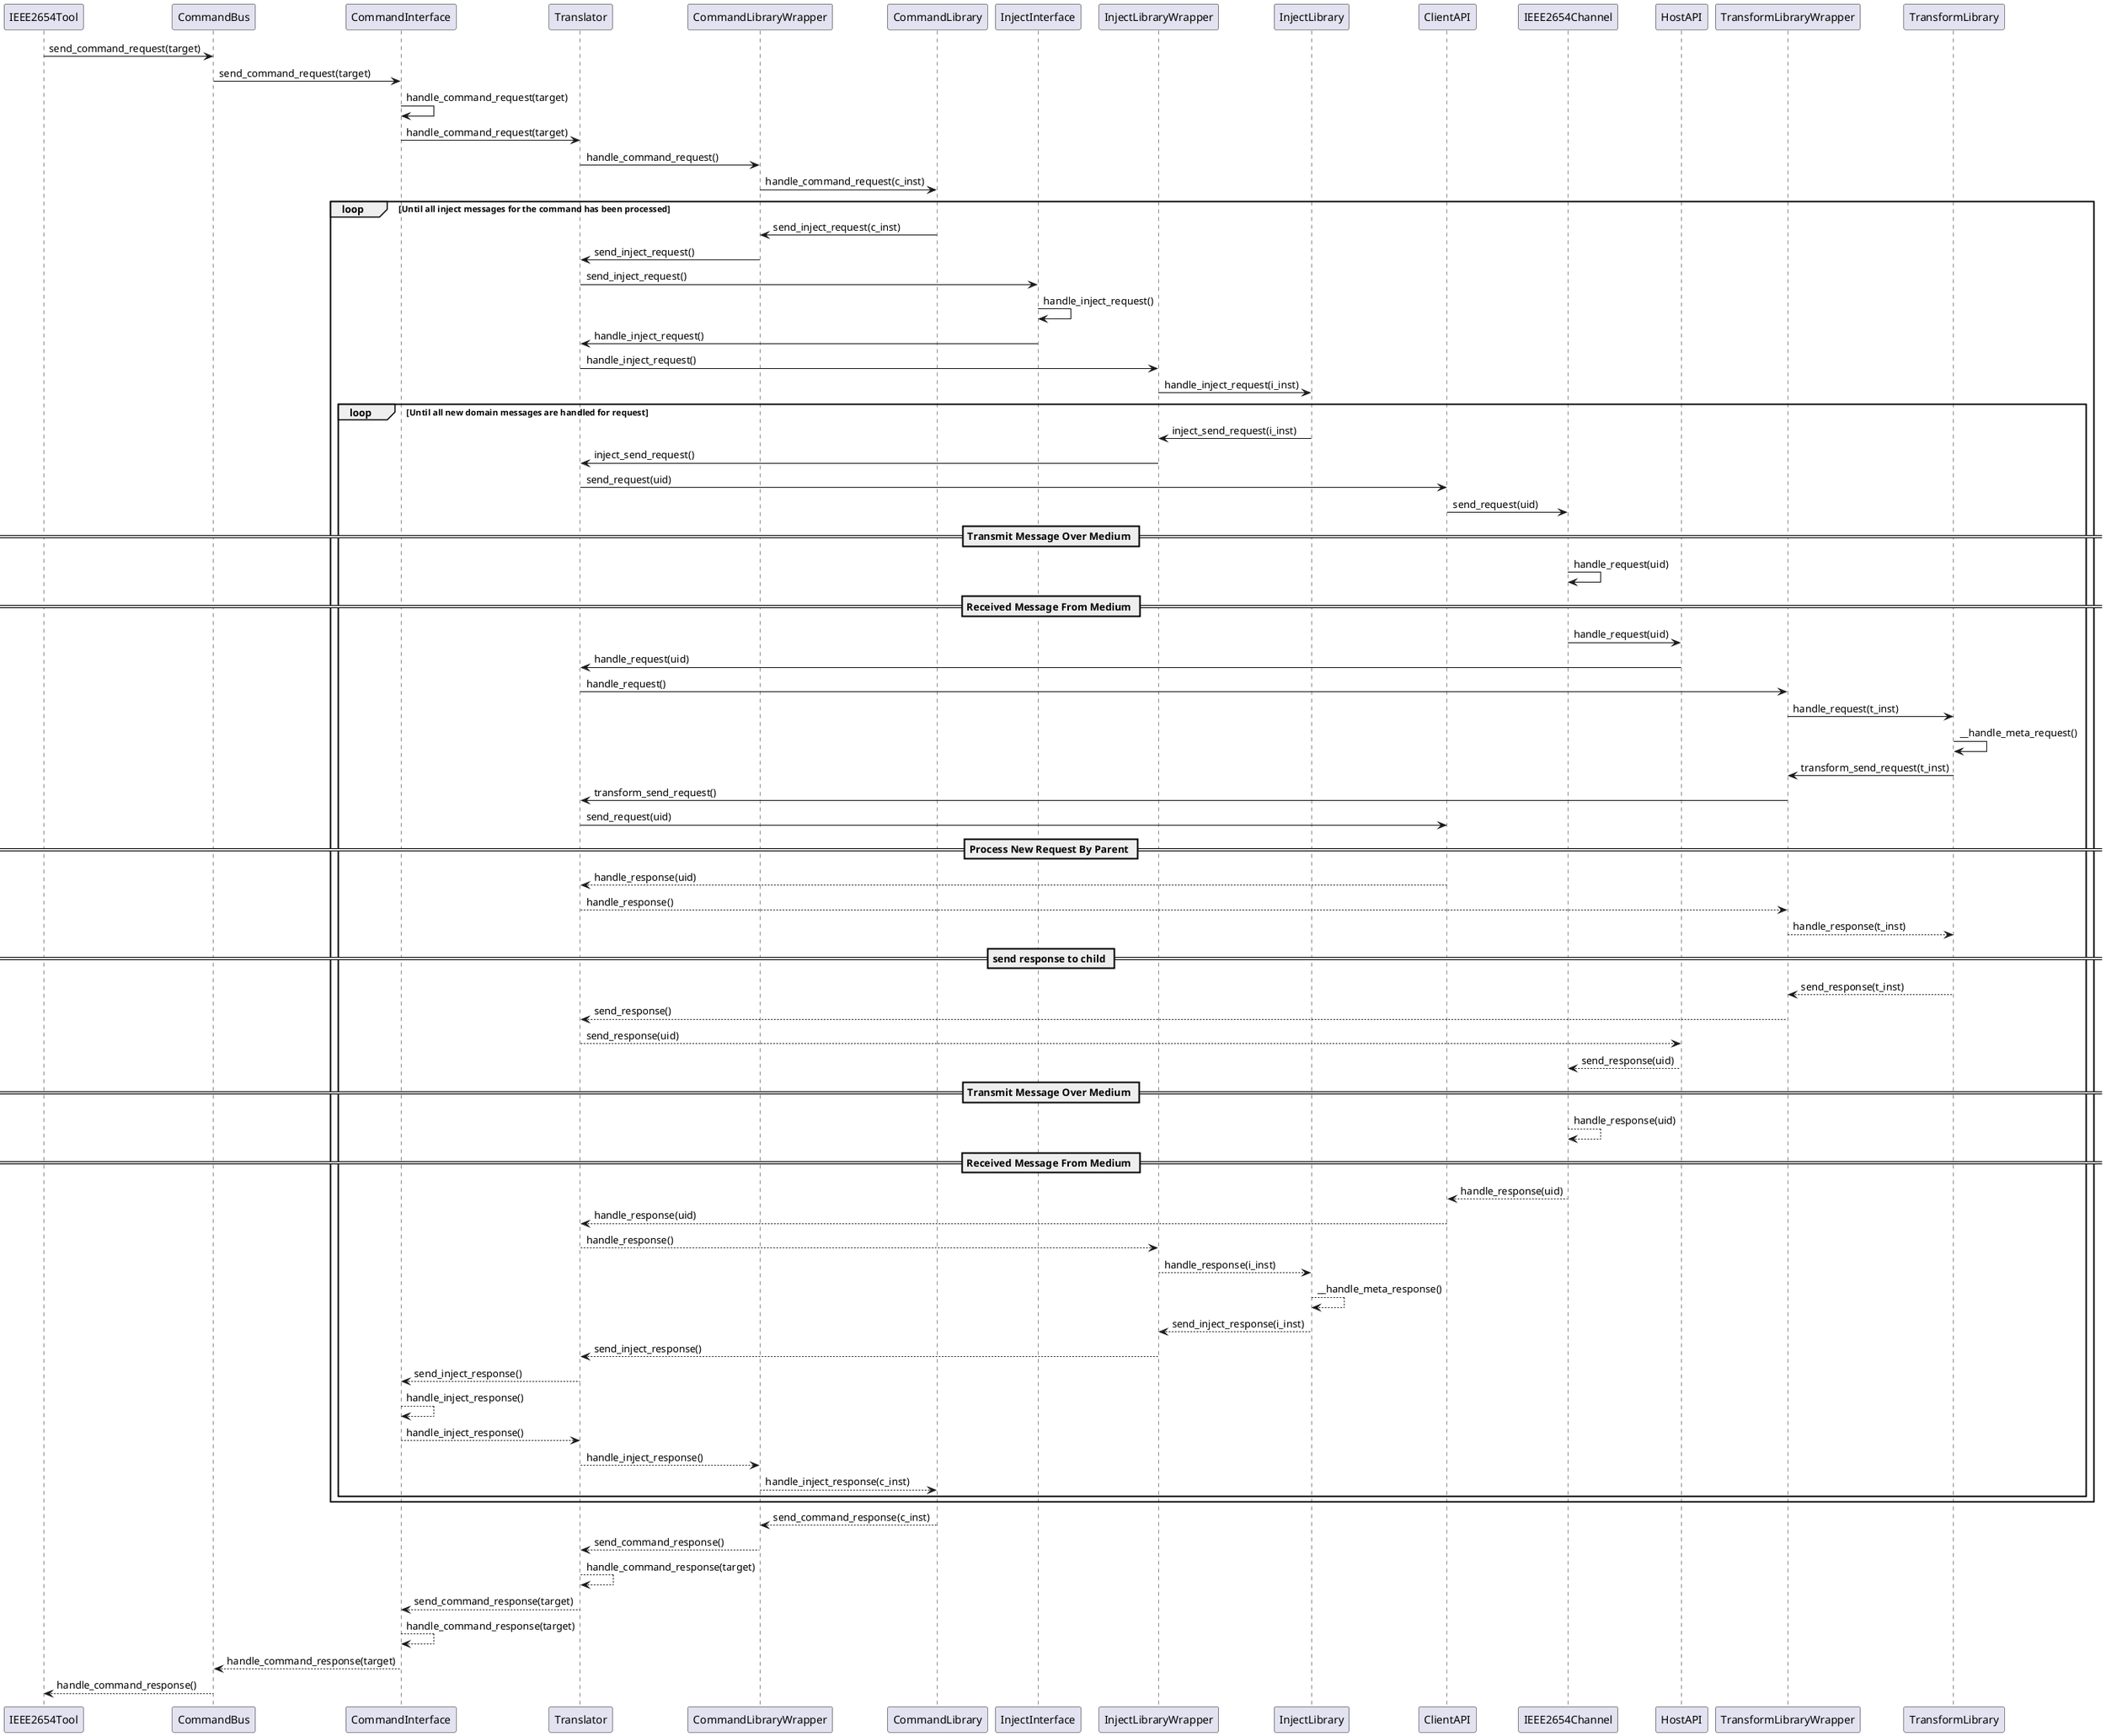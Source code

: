 @startuml
IEEE2654Tool -> CommandBus: send_command_request(target)
CommandBus -> CommandInterface: send_command_request(target)
CommandInterface -> CommandInterface: handle_command_request(target)
CommandInterface -> Translator: handle_command_request(target)
Translator -> CommandLibraryWrapper: handle_command_request()
CommandLibraryWrapper -> CommandLibrary: handle_command_request(c_inst)
loop Until all inject messages for the command has been processed
    CommandLibrary -> CommandLibraryWrapper: send_inject_request(c_inst)
    CommandLibraryWrapper -> Translator: send_inject_request()
    Translator -> InjectInterface: send_inject_request()
    InjectInterface -> InjectInterface: handle_inject_request()
    InjectInterface -> Translator: handle_inject_request()
    Translator -> InjectLibraryWrapper: handle_inject_request()
    InjectLibraryWrapper -> InjectLibrary: handle_inject_request(i_inst)
    loop Until all new domain messages are handled for request
        InjectLibrary -> InjectLibraryWrapper: inject_send_request(i_inst)
        InjectLibraryWrapper -> Translator: inject_send_request()
        Translator -> ClientAPI: send_request(uid)
        ClientAPI -> IEEE2654Channel: send_request(uid)
        == Transmit Message Over Medium ==
        IEEE2654Channel -> IEEE2654Channel: handle_request(uid)
        == Received Message From Medium ==
        IEEE2654Channel -> HostAPI: handle_request(uid)
        HostAPI -> Translator: handle_request(uid)
        Translator -> TransformLibraryWrapper: handle_request()
        TransformLibraryWrapper -> TransformLibrary: handle_request(t_inst)
        TransformLibrary -> TransformLibrary: __handle_meta_request()
        TransformLibrary -> TransformLibraryWrapper: transform_send_request(t_inst)
        TransformLibraryWrapper -> Translator: transform_send_request()
        Translator -> ClientAPI: send_request(uid)
        == Process New Request By Parent ==
        ClientAPI --> Translator: handle_response(uid)
        Translator --> TransformLibraryWrapper: handle_response()
        TransformLibraryWrapper --> TransformLibrary: handle_response(t_inst)
        == send response to child ==
        TransformLibrary --> TransformLibraryWrapper: send_response(t_inst)
        TransformLibraryWrapper --> Translator: send_response()
        Translator --> HostAPI: send_response(uid)
        HostAPI --> IEEE2654Channel: send_response(uid)
        == Transmit Message Over Medium ==
        IEEE2654Channel --> IEEE2654Channel: handle_response(uid)
        == Received Message From Medium ==
        IEEE2654Channel --> ClientAPI: handle_response(uid)
        ClientAPI --> Translator: handle_response(uid)
        Translator --> InjectLibraryWrapper: handle_response()
        InjectLibraryWrapper --> InjectLibrary: handle_response(i_inst)
        InjectLibrary --> InjectLibrary: __handle_meta_response()
        InjectLibrary --> InjectLibraryWrapper: send_inject_response(i_inst)
        InjectLibraryWrapper --> Translator: send_inject_response()
        Translator --> CommandInterface: send_inject_response()
        CommandInterface --> CommandInterface: handle_inject_response()
        CommandInterface --> Translator: handle_inject_response()
        Translator --> CommandLibraryWrapper: handle_inject_response()
        CommandLibraryWrapper --> CommandLibrary: handle_inject_response(c_inst)
    end
end
CommandLibrary --> CommandLibraryWrapper: send_command_response(c_inst)
CommandLibraryWrapper --> Translator: send_command_response()
Translator --> Translator: handle_command_response(target)
Translator --> CommandInterface: send_command_response(target)
CommandInterface --> CommandInterface: handle_command_response(target)
CommandInterface --> CommandBus: handle_command_response(target)
CommandBus --> IEEE2654Tool: handle_command_response()
@enduml
